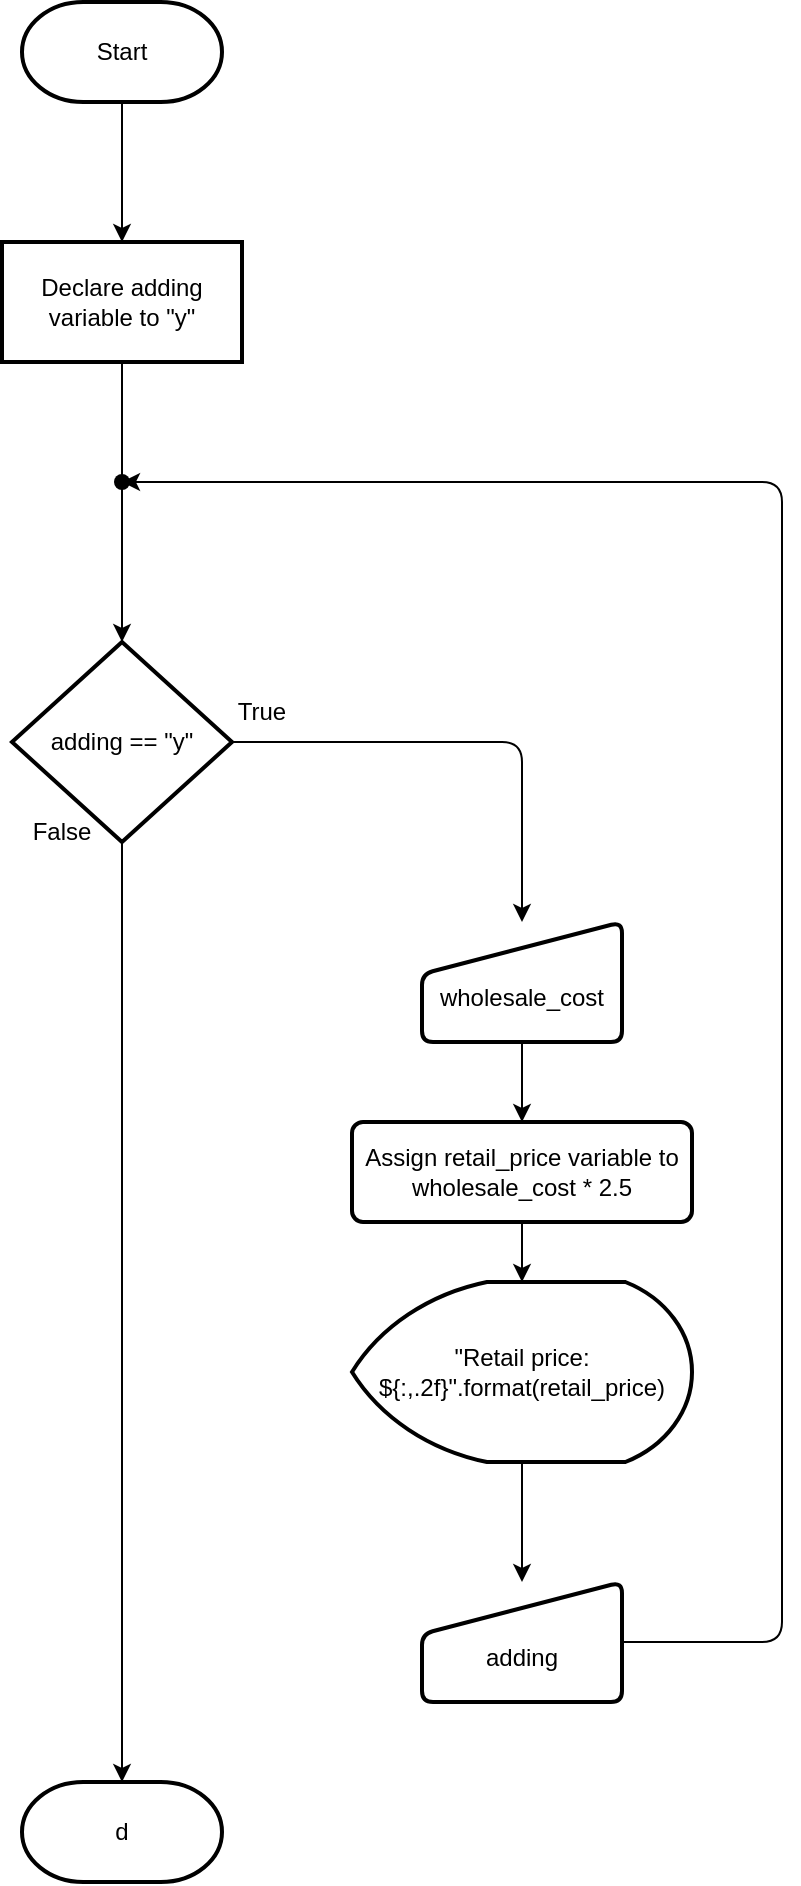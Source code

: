 <mxfile>
    <diagram id="DLvsfHvtnmNzqFfPupen" name="Page-1">
        <mxGraphModel dx="2089" dy="822" grid="1" gridSize="10" guides="1" tooltips="1" connect="1" arrows="1" fold="1" page="1" pageScale="1" pageWidth="850" pageHeight="1100" math="0" shadow="0">
            <root>
                <mxCell id="0"/>
                <mxCell id="1" parent="0"/>
                <mxCell id="4" value="" style="edgeStyle=none;html=1;" parent="1" source="2" target="3" edge="1">
                    <mxGeometry relative="1" as="geometry"/>
                </mxCell>
                <mxCell id="2" value="Start" style="strokeWidth=2;html=1;shape=mxgraph.flowchart.terminator;whiteSpace=wrap;" parent="1" vertex="1">
                    <mxGeometry x="350" y="40" width="100" height="50" as="geometry"/>
                </mxCell>
                <mxCell id="6" value="" style="edgeStyle=none;html=1;startArrow=none;" parent="1" target="5" edge="1">
                    <mxGeometry relative="1" as="geometry">
                        <mxPoint x="400" y="290" as="sourcePoint"/>
                    </mxGeometry>
                </mxCell>
                <mxCell id="3" value="Declare adding variable to &quot;y&quot;" style="whiteSpace=wrap;html=1;strokeWidth=2;" parent="1" vertex="1">
                    <mxGeometry x="340" y="160" width="120" height="60" as="geometry"/>
                </mxCell>
                <mxCell id="8" value="" style="edgeStyle=none;html=1;" parent="1" source="5" target="7" edge="1">
                    <mxGeometry relative="1" as="geometry">
                        <Array as="points">
                            <mxPoint x="600" y="410"/>
                        </Array>
                    </mxGeometry>
                </mxCell>
                <mxCell id="20" value="" style="edgeStyle=none;html=1;" parent="1" source="5" target="19" edge="1">
                    <mxGeometry relative="1" as="geometry"/>
                </mxCell>
                <mxCell id="5" value="adding == &quot;y&quot;" style="rhombus;whiteSpace=wrap;html=1;strokeWidth=2;" parent="1" vertex="1">
                    <mxGeometry x="345" y="360" width="110" height="100" as="geometry"/>
                </mxCell>
                <mxCell id="10" value="" style="edgeStyle=none;html=1;" parent="1" source="7" target="9" edge="1">
                    <mxGeometry relative="1" as="geometry"/>
                </mxCell>
                <mxCell id="7" value="&lt;br&gt;wholesale_cost" style="html=1;strokeWidth=2;shape=manualInput;whiteSpace=wrap;rounded=1;size=26;arcSize=11;" parent="1" vertex="1">
                    <mxGeometry x="550" y="500" width="100" height="60" as="geometry"/>
                </mxCell>
                <mxCell id="13" value="" style="edgeStyle=none;html=1;" parent="1" source="9" target="12" edge="1">
                    <mxGeometry relative="1" as="geometry"/>
                </mxCell>
                <mxCell id="9" value="Assign retail_price variable to wholesale_cost * 2.5" style="whiteSpace=wrap;html=1;strokeWidth=2;rounded=1;arcSize=11;" parent="1" vertex="1">
                    <mxGeometry x="515" y="600" width="170" height="50" as="geometry"/>
                </mxCell>
                <mxCell id="11" value="True" style="text;html=1;strokeColor=none;fillColor=none;align=center;verticalAlign=middle;whiteSpace=wrap;rounded=0;" parent="1" vertex="1">
                    <mxGeometry x="440" y="380" width="60" height="30" as="geometry"/>
                </mxCell>
                <mxCell id="15" value="" style="edgeStyle=none;html=1;" parent="1" source="12" target="14" edge="1">
                    <mxGeometry relative="1" as="geometry"/>
                </mxCell>
                <mxCell id="12" value="&quot;Retail price: ${:,.2f}&quot;.format(retail_price)" style="strokeWidth=2;html=1;shape=mxgraph.flowchart.display;whiteSpace=wrap;" parent="1" vertex="1">
                    <mxGeometry x="515" y="680" width="170" height="90" as="geometry"/>
                </mxCell>
                <mxCell id="23" value="" style="edgeStyle=none;html=1;" parent="1" source="14" target="22" edge="1">
                    <mxGeometry relative="1" as="geometry">
                        <Array as="points">
                            <mxPoint x="730" y="860"/>
                            <mxPoint x="730" y="280"/>
                        </Array>
                    </mxGeometry>
                </mxCell>
                <mxCell id="14" value="&lt;br&gt;adding" style="html=1;strokeWidth=2;shape=manualInput;whiteSpace=wrap;rounded=1;size=26;arcSize=11;" parent="1" vertex="1">
                    <mxGeometry x="550" y="830" width="100" height="60" as="geometry"/>
                </mxCell>
                <mxCell id="18" value="" style="edgeStyle=none;html=1;endArrow=none;" parent="1" source="3" edge="1">
                    <mxGeometry relative="1" as="geometry">
                        <mxPoint x="400" y="220" as="sourcePoint"/>
                        <mxPoint x="400" y="290" as="targetPoint"/>
                    </mxGeometry>
                </mxCell>
                <mxCell id="19" value="d" style="strokeWidth=2;html=1;shape=mxgraph.flowchart.terminator;whiteSpace=wrap;" parent="1" vertex="1">
                    <mxGeometry x="350" y="930" width="100" height="50" as="geometry"/>
                </mxCell>
                <mxCell id="21" value="False" style="text;html=1;strokeColor=none;fillColor=none;align=center;verticalAlign=middle;whiteSpace=wrap;rounded=0;" parent="1" vertex="1">
                    <mxGeometry x="340" y="440" width="60" height="30" as="geometry"/>
                </mxCell>
                <mxCell id="22" value="" style="shape=waypoint;sketch=0;size=6;pointerEvents=1;points=[];fillColor=default;resizable=0;rotatable=0;perimeter=centerPerimeter;snapToPoint=1;strokeWidth=2;rounded=1;arcSize=11;" parent="1" vertex="1">
                    <mxGeometry x="380" y="260" width="40" height="40" as="geometry"/>
                </mxCell>
            </root>
        </mxGraphModel>
    </diagram>
</mxfile>